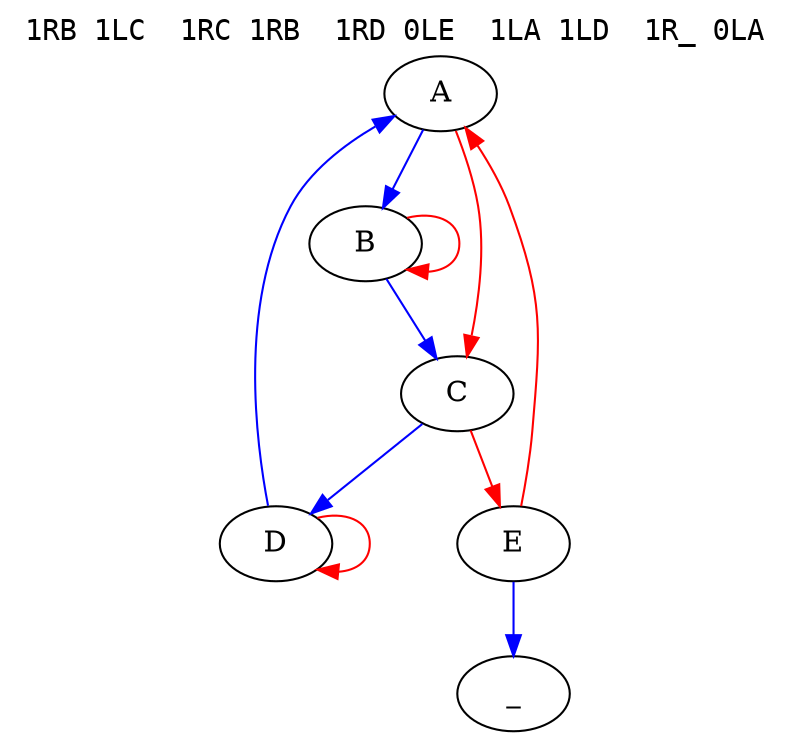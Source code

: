 digraph NAME {
  labelloc="t";
  label="1RB 1LC  1RC 1RB  1RD 0LE  1LA 1LD  1R_ 0LA";
  fontname="courier"

  A -> B [ color=" blue" ];
  A -> C [ color=" red" ];
  B -> C [ color=" blue" ];
  B -> B [ color=" red" ];
  C -> D [ color=" blue" ];
  C -> E [ color=" red" ];
  D -> A [ color=" blue" ];
  D -> D [ color=" red" ];
  E -> _ [ color=" blue" ];
  E -> A [ color=" red" ];
}
